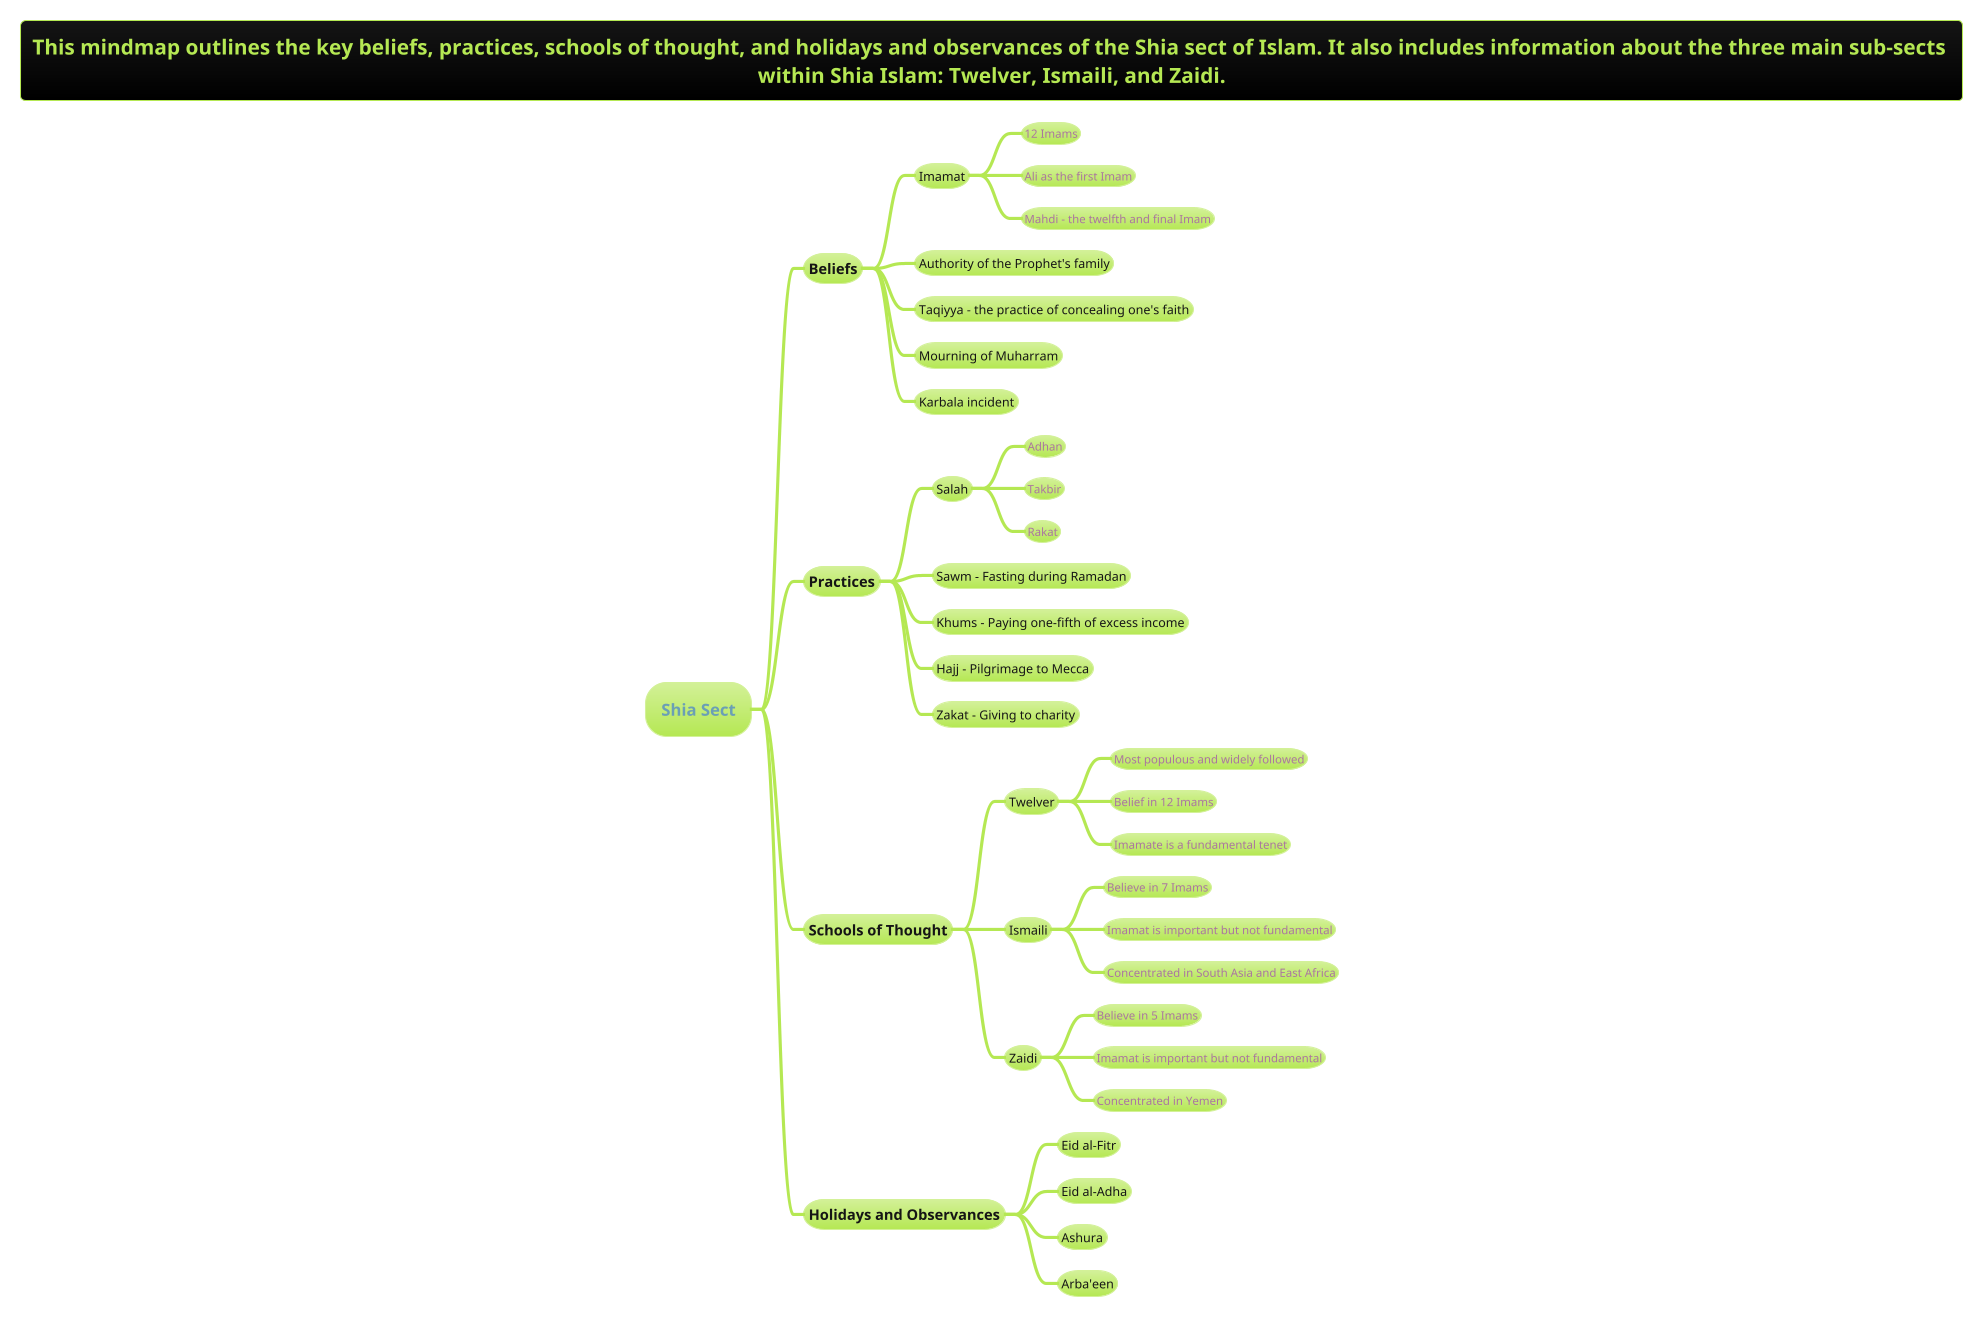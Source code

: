 @startmindmap

title This mindmap outlines the key beliefs, practices, schools of thought, and holidays and observances of the Shia sect of Islam. It also includes information about the three main sub-sects \nwithin Shia Islam: Twelver, Ismaili, and Zaidi.


!theme hacker



* Shia Sect
** Beliefs
*** Imamat
**** 12 Imams
**** Ali as the first Imam
**** Mahdi - the twelfth and final Imam
*** Authority of the Prophet's family
*** Taqiyya - the practice of concealing one's faith
*** Mourning of Muharram
*** Karbala incident
** Practices
*** Salah
**** Adhan
**** Takbir
**** Rakat
*** Sawm - Fasting during Ramadan
*** Khums - Paying one-fifth of excess income
*** Hajj - Pilgrimage to Mecca
*** Zakat - Giving to charity
** Schools of Thought
*** Twelver
**** Most populous and widely followed
**** Belief in 12 Imams
**** Imamate is a fundamental tenet
*** Ismaili
**** Believe in 7 Imams
**** Imamat is important but not fundamental
**** Concentrated in South Asia and East Africa
*** Zaidi
**** Believe in 5 Imams
**** Imamat is important but not fundamental
**** Concentrated in Yemen
** Holidays and Observances
*** Eid al-Fitr
*** Eid al-Adha
*** Ashura
*** Arba'een
@endmindmap
